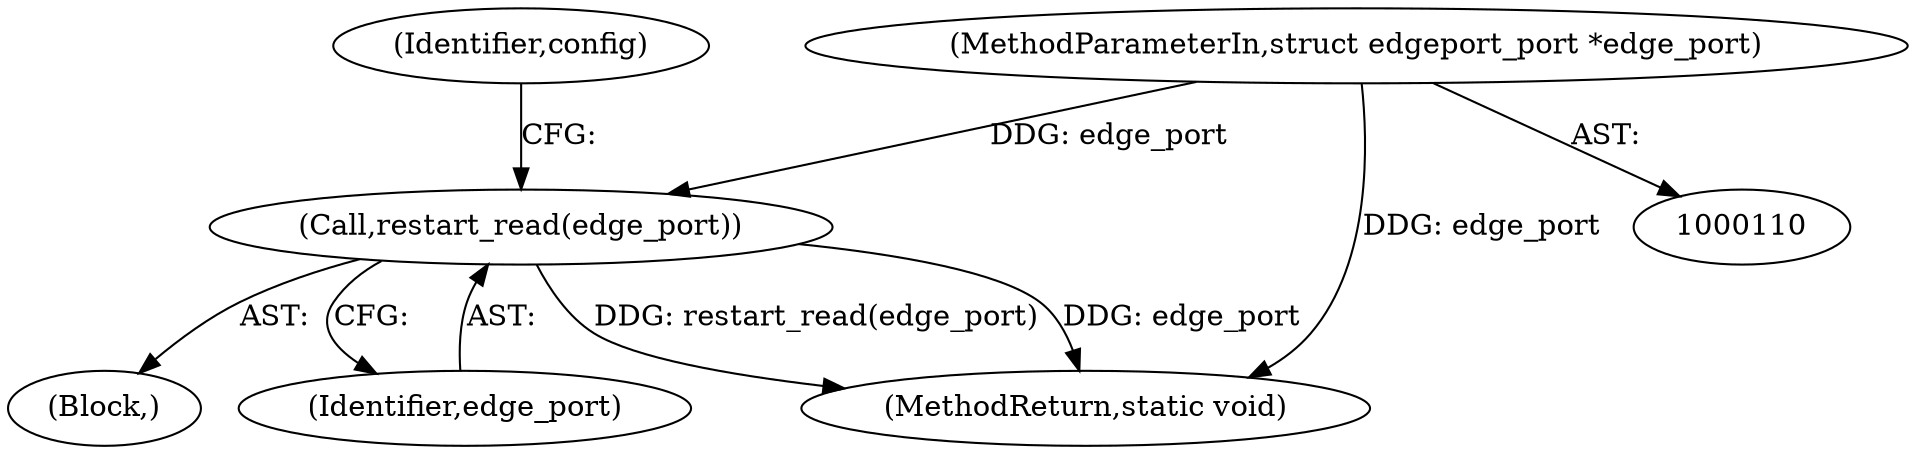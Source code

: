 digraph "0_linux_6aeb75e6adfaed16e58780309613a578fe1ee90b@API" {
"1000336" [label="(Call,restart_read(edge_port))"];
"1000112" [label="(MethodParameterIn,struct edgeport_port *edge_port)"];
"1000340" [label="(Identifier,config)"];
"1000336" [label="(Call,restart_read(edge_port))"];
"1000331" [label="(Block,)"];
"1000337" [label="(Identifier,edge_port)"];
"1000112" [label="(MethodParameterIn,struct edgeport_port *edge_port)"];
"1000547" [label="(MethodReturn,static void)"];
"1000336" -> "1000331"  [label="AST: "];
"1000336" -> "1000337"  [label="CFG: "];
"1000337" -> "1000336"  [label="AST: "];
"1000340" -> "1000336"  [label="CFG: "];
"1000336" -> "1000547"  [label="DDG: restart_read(edge_port)"];
"1000336" -> "1000547"  [label="DDG: edge_port"];
"1000112" -> "1000336"  [label="DDG: edge_port"];
"1000112" -> "1000110"  [label="AST: "];
"1000112" -> "1000547"  [label="DDG: edge_port"];
}

